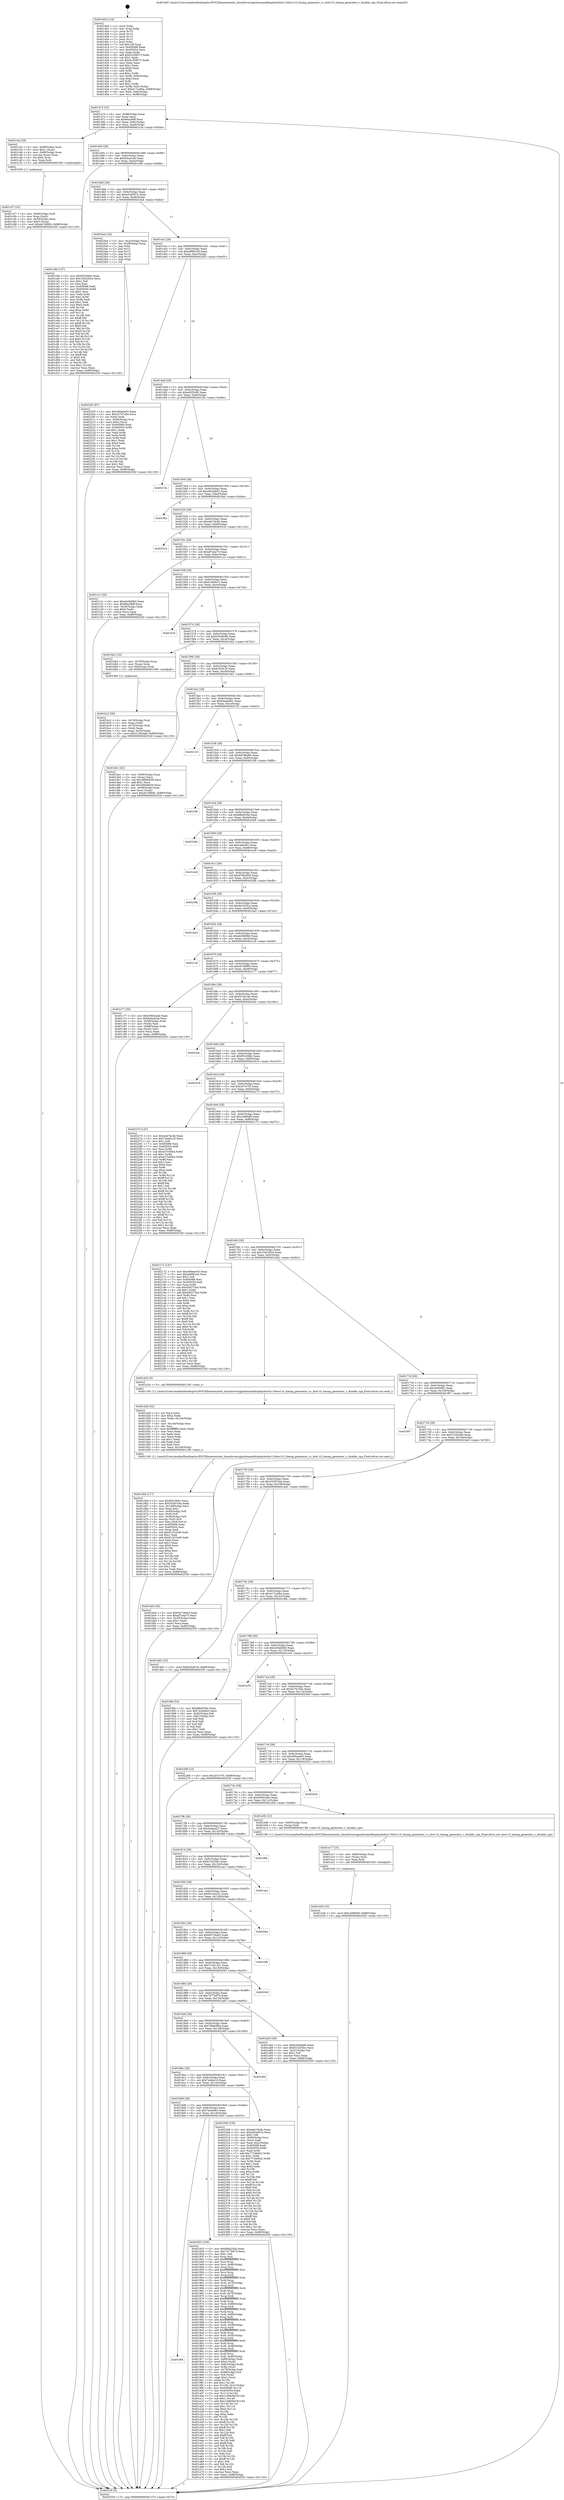 digraph "0x401400" {
  label = "0x401400 (/mnt/c/Users/mathe/Desktop/tcc/POCII/binaries/extr_linuxdriversgpudrmamddisplaydcdce110dce110_timing_generator_v.c_dce110_timing_generator_v_disable_vga_Final-ollvm.out::main(0))"
  labelloc = "t"
  node[shape=record]

  Entry [label="",width=0.3,height=0.3,shape=circle,fillcolor=black,style=filled]
  "0x401474" [label="{
     0x401474 [32]\l
     | [instrs]\l
     &nbsp;&nbsp;0x401474 \<+6\>: mov -0x88(%rbp),%eax\l
     &nbsp;&nbsp;0x40147a \<+2\>: mov %eax,%ecx\l
     &nbsp;&nbsp;0x40147c \<+6\>: sub $0x84a3feff,%ecx\l
     &nbsp;&nbsp;0x401482 \<+6\>: mov %eax,-0x9c(%rbp)\l
     &nbsp;&nbsp;0x401488 \<+6\>: mov %ecx,-0xa0(%rbp)\l
     &nbsp;&nbsp;0x40148e \<+6\>: je 0000000000401c3a \<main+0x83a\>\l
  }"]
  "0x401c3a" [label="{
     0x401c3a [29]\l
     | [instrs]\l
     &nbsp;&nbsp;0x401c3a \<+4\>: mov -0x68(%rbp),%rax\l
     &nbsp;&nbsp;0x401c3e \<+6\>: movl $0x1,(%rax)\l
     &nbsp;&nbsp;0x401c44 \<+4\>: mov -0x68(%rbp),%rax\l
     &nbsp;&nbsp;0x401c48 \<+3\>: movslq (%rax),%rax\l
     &nbsp;&nbsp;0x401c4b \<+4\>: shl $0x2,%rax\l
     &nbsp;&nbsp;0x401c4f \<+3\>: mov %rax,%rdi\l
     &nbsp;&nbsp;0x401c52 \<+5\>: call 0000000000401050 \<malloc@plt\>\l
     | [calls]\l
     &nbsp;&nbsp;0x401050 \{1\} (unknown)\l
  }"]
  "0x401494" [label="{
     0x401494 [28]\l
     | [instrs]\l
     &nbsp;&nbsp;0x401494 \<+5\>: jmp 0000000000401499 \<main+0x99\>\l
     &nbsp;&nbsp;0x401499 \<+6\>: mov -0x9c(%rbp),%eax\l
     &nbsp;&nbsp;0x40149f \<+5\>: sub $0x8cba3cab,%eax\l
     &nbsp;&nbsp;0x4014a4 \<+6\>: mov %eax,-0xa4(%rbp)\l
     &nbsp;&nbsp;0x4014aa \<+6\>: je 0000000000401c9b \<main+0x89b\>\l
  }"]
  Exit [label="",width=0.3,height=0.3,shape=circle,fillcolor=black,style=filled,peripheries=2]
  "0x401c9b" [label="{
     0x401c9b [137]\l
     | [instrs]\l
     &nbsp;&nbsp;0x401c9b \<+5\>: mov $0xf55c566c,%eax\l
     &nbsp;&nbsp;0x401ca0 \<+5\>: mov $0x15d32824,%ecx\l
     &nbsp;&nbsp;0x401ca5 \<+2\>: mov $0x1,%dl\l
     &nbsp;&nbsp;0x401ca7 \<+2\>: xor %esi,%esi\l
     &nbsp;&nbsp;0x401ca9 \<+7\>: mov 0x405068,%edi\l
     &nbsp;&nbsp;0x401cb0 \<+8\>: mov 0x405054,%r8d\l
     &nbsp;&nbsp;0x401cb8 \<+3\>: sub $0x1,%esi\l
     &nbsp;&nbsp;0x401cbb \<+3\>: mov %edi,%r9d\l
     &nbsp;&nbsp;0x401cbe \<+3\>: add %esi,%r9d\l
     &nbsp;&nbsp;0x401cc1 \<+4\>: imul %r9d,%edi\l
     &nbsp;&nbsp;0x401cc5 \<+3\>: and $0x1,%edi\l
     &nbsp;&nbsp;0x401cc8 \<+3\>: cmp $0x0,%edi\l
     &nbsp;&nbsp;0x401ccb \<+4\>: sete %r10b\l
     &nbsp;&nbsp;0x401ccf \<+4\>: cmp $0xa,%r8d\l
     &nbsp;&nbsp;0x401cd3 \<+4\>: setl %r11b\l
     &nbsp;&nbsp;0x401cd7 \<+3\>: mov %r10b,%bl\l
     &nbsp;&nbsp;0x401cda \<+3\>: xor $0xff,%bl\l
     &nbsp;&nbsp;0x401cdd \<+3\>: mov %r11b,%r14b\l
     &nbsp;&nbsp;0x401ce0 \<+4\>: xor $0xff,%r14b\l
     &nbsp;&nbsp;0x401ce4 \<+3\>: xor $0x0,%dl\l
     &nbsp;&nbsp;0x401ce7 \<+3\>: mov %bl,%r15b\l
     &nbsp;&nbsp;0x401cea \<+4\>: and $0x0,%r15b\l
     &nbsp;&nbsp;0x401cee \<+3\>: and %dl,%r10b\l
     &nbsp;&nbsp;0x401cf1 \<+3\>: mov %r14b,%r12b\l
     &nbsp;&nbsp;0x401cf4 \<+4\>: and $0x0,%r12b\l
     &nbsp;&nbsp;0x401cf8 \<+3\>: and %dl,%r11b\l
     &nbsp;&nbsp;0x401cfb \<+3\>: or %r10b,%r15b\l
     &nbsp;&nbsp;0x401cfe \<+3\>: or %r11b,%r12b\l
     &nbsp;&nbsp;0x401d01 \<+3\>: xor %r12b,%r15b\l
     &nbsp;&nbsp;0x401d04 \<+3\>: or %r14b,%bl\l
     &nbsp;&nbsp;0x401d07 \<+3\>: xor $0xff,%bl\l
     &nbsp;&nbsp;0x401d0a \<+3\>: or $0x0,%dl\l
     &nbsp;&nbsp;0x401d0d \<+2\>: and %dl,%bl\l
     &nbsp;&nbsp;0x401d0f \<+3\>: or %bl,%r15b\l
     &nbsp;&nbsp;0x401d12 \<+4\>: test $0x1,%r15b\l
     &nbsp;&nbsp;0x401d16 \<+3\>: cmovne %ecx,%eax\l
     &nbsp;&nbsp;0x401d19 \<+6\>: mov %eax,-0x88(%rbp)\l
     &nbsp;&nbsp;0x401d1f \<+5\>: jmp 0000000000402530 \<main+0x1130\>\l
  }"]
  "0x4014b0" [label="{
     0x4014b0 [28]\l
     | [instrs]\l
     &nbsp;&nbsp;0x4014b0 \<+5\>: jmp 00000000004014b5 \<main+0xb5\>\l
     &nbsp;&nbsp;0x4014b5 \<+6\>: mov -0x9c(%rbp),%eax\l
     &nbsp;&nbsp;0x4014bb \<+5\>: sub $0xa53a587a,%eax\l
     &nbsp;&nbsp;0x4014c0 \<+6\>: mov %eax,-0xa8(%rbp)\l
     &nbsp;&nbsp;0x4014c6 \<+6\>: je 00000000004023a4 \<main+0xfa4\>\l
  }"]
  "0x401e26" [label="{
     0x401e26 [15]\l
     | [instrs]\l
     &nbsp;&nbsp;0x401e26 \<+10\>: movl $0xc2689d8,-0x88(%rbp)\l
     &nbsp;&nbsp;0x401e30 \<+5\>: jmp 0000000000402530 \<main+0x1130\>\l
  }"]
  "0x4023a4" [label="{
     0x4023a4 [18]\l
     | [instrs]\l
     &nbsp;&nbsp;0x4023a4 \<+3\>: mov -0x2c(%rbp),%eax\l
     &nbsp;&nbsp;0x4023a7 \<+4\>: lea -0x28(%rbp),%rsp\l
     &nbsp;&nbsp;0x4023ab \<+1\>: pop %rbx\l
     &nbsp;&nbsp;0x4023ac \<+2\>: pop %r12\l
     &nbsp;&nbsp;0x4023ae \<+2\>: pop %r13\l
     &nbsp;&nbsp;0x4023b0 \<+2\>: pop %r14\l
     &nbsp;&nbsp;0x4023b2 \<+2\>: pop %r15\l
     &nbsp;&nbsp;0x4023b4 \<+1\>: pop %rbp\l
     &nbsp;&nbsp;0x4023b5 \<+1\>: ret\l
  }"]
  "0x4014cc" [label="{
     0x4014cc [28]\l
     | [instrs]\l
     &nbsp;&nbsp;0x4014cc \<+5\>: jmp 00000000004014d1 \<main+0xd1\>\l
     &nbsp;&nbsp;0x4014d1 \<+6\>: mov -0x9c(%rbp),%eax\l
     &nbsp;&nbsp;0x4014d7 \<+5\>: sub $0xa69fd1e0,%eax\l
     &nbsp;&nbsp;0x4014dc \<+6\>: mov %eax,-0xac(%rbp)\l
     &nbsp;&nbsp;0x4014e2 \<+6\>: je 0000000000402205 \<main+0xe05\>\l
  }"]
  "0x401e17" [label="{
     0x401e17 [15]\l
     | [instrs]\l
     &nbsp;&nbsp;0x401e17 \<+4\>: mov -0x60(%rbp),%rax\l
     &nbsp;&nbsp;0x401e1b \<+3\>: mov (%rax),%rax\l
     &nbsp;&nbsp;0x401e1e \<+3\>: mov %rax,%rdi\l
     &nbsp;&nbsp;0x401e21 \<+5\>: call 0000000000401030 \<free@plt\>\l
     | [calls]\l
     &nbsp;&nbsp;0x401030 \{1\} (unknown)\l
  }"]
  "0x402205" [label="{
     0x402205 [97]\l
     | [instrs]\l
     &nbsp;&nbsp;0x402205 \<+5\>: mov $0x490eee03,%eax\l
     &nbsp;&nbsp;0x40220a \<+5\>: mov $0x427b7a5e,%ecx\l
     &nbsp;&nbsp;0x40220f \<+2\>: xor %edx,%edx\l
     &nbsp;&nbsp;0x402211 \<+4\>: mov -0x80(%rbp),%rsi\l
     &nbsp;&nbsp;0x402215 \<+6\>: movl $0x0,(%rsi)\l
     &nbsp;&nbsp;0x40221b \<+7\>: mov 0x405068,%edi\l
     &nbsp;&nbsp;0x402222 \<+8\>: mov 0x405054,%r8d\l
     &nbsp;&nbsp;0x40222a \<+3\>: sub $0x1,%edx\l
     &nbsp;&nbsp;0x40222d \<+3\>: mov %edi,%r9d\l
     &nbsp;&nbsp;0x402230 \<+3\>: add %edx,%r9d\l
     &nbsp;&nbsp;0x402233 \<+4\>: imul %r9d,%edi\l
     &nbsp;&nbsp;0x402237 \<+3\>: and $0x1,%edi\l
     &nbsp;&nbsp;0x40223a \<+3\>: cmp $0x0,%edi\l
     &nbsp;&nbsp;0x40223d \<+4\>: sete %r10b\l
     &nbsp;&nbsp;0x402241 \<+4\>: cmp $0xa,%r8d\l
     &nbsp;&nbsp;0x402245 \<+4\>: setl %r11b\l
     &nbsp;&nbsp;0x402249 \<+3\>: mov %r10b,%bl\l
     &nbsp;&nbsp;0x40224c \<+3\>: and %r11b,%bl\l
     &nbsp;&nbsp;0x40224f \<+3\>: xor %r11b,%r10b\l
     &nbsp;&nbsp;0x402252 \<+3\>: or %r10b,%bl\l
     &nbsp;&nbsp;0x402255 \<+3\>: test $0x1,%bl\l
     &nbsp;&nbsp;0x402258 \<+3\>: cmovne %ecx,%eax\l
     &nbsp;&nbsp;0x40225b \<+6\>: mov %eax,-0x88(%rbp)\l
     &nbsp;&nbsp;0x402261 \<+5\>: jmp 0000000000402530 \<main+0x1130\>\l
  }"]
  "0x4014e8" [label="{
     0x4014e8 [28]\l
     | [instrs]\l
     &nbsp;&nbsp;0x4014e8 \<+5\>: jmp 00000000004014ed \<main+0xed\>\l
     &nbsp;&nbsp;0x4014ed \<+6\>: mov -0x9c(%rbp),%eax\l
     &nbsp;&nbsp;0x4014f3 \<+5\>: sub $0xa92f3c90,%eax\l
     &nbsp;&nbsp;0x4014f8 \<+6\>: mov %eax,-0xb0(%rbp)\l
     &nbsp;&nbsp;0x4014fe \<+6\>: je 000000000040215e \<main+0xd5e\>\l
  }"]
  "0x401d5d" [label="{
     0x401d5d [117]\l
     | [instrs]\l
     &nbsp;&nbsp;0x401d5d \<+5\>: mov $0xf55c566c,%ecx\l
     &nbsp;&nbsp;0x401d62 \<+5\>: mov $0x35287e4a,%edx\l
     &nbsp;&nbsp;0x401d67 \<+6\>: mov -0x148(%rbp),%esi\l
     &nbsp;&nbsp;0x401d6d \<+3\>: imul %eax,%esi\l
     &nbsp;&nbsp;0x401d70 \<+4\>: mov -0x60(%rbp),%r8\l
     &nbsp;&nbsp;0x401d74 \<+3\>: mov (%r8),%r8\l
     &nbsp;&nbsp;0x401d77 \<+4\>: mov -0x58(%rbp),%r9\l
     &nbsp;&nbsp;0x401d7b \<+3\>: movslq (%r9),%r9\l
     &nbsp;&nbsp;0x401d7e \<+4\>: mov %esi,(%r8,%r9,4)\l
     &nbsp;&nbsp;0x401d82 \<+7\>: mov 0x405068,%eax\l
     &nbsp;&nbsp;0x401d89 \<+7\>: mov 0x405054,%esi\l
     &nbsp;&nbsp;0x401d90 \<+2\>: mov %eax,%edi\l
     &nbsp;&nbsp;0x401d92 \<+6\>: sub $0x91351b48,%edi\l
     &nbsp;&nbsp;0x401d98 \<+3\>: sub $0x1,%edi\l
     &nbsp;&nbsp;0x401d9b \<+6\>: add $0x91351b48,%edi\l
     &nbsp;&nbsp;0x401da1 \<+3\>: imul %edi,%eax\l
     &nbsp;&nbsp;0x401da4 \<+3\>: and $0x1,%eax\l
     &nbsp;&nbsp;0x401da7 \<+3\>: cmp $0x0,%eax\l
     &nbsp;&nbsp;0x401daa \<+4\>: sete %r10b\l
     &nbsp;&nbsp;0x401dae \<+3\>: cmp $0xa,%esi\l
     &nbsp;&nbsp;0x401db1 \<+4\>: setl %r11b\l
     &nbsp;&nbsp;0x401db5 \<+3\>: mov %r10b,%bl\l
     &nbsp;&nbsp;0x401db8 \<+3\>: and %r11b,%bl\l
     &nbsp;&nbsp;0x401dbb \<+3\>: xor %r11b,%r10b\l
     &nbsp;&nbsp;0x401dbe \<+3\>: or %r10b,%bl\l
     &nbsp;&nbsp;0x401dc1 \<+3\>: test $0x1,%bl\l
     &nbsp;&nbsp;0x401dc4 \<+3\>: cmovne %edx,%ecx\l
     &nbsp;&nbsp;0x401dc7 \<+6\>: mov %ecx,-0x88(%rbp)\l
     &nbsp;&nbsp;0x401dcd \<+5\>: jmp 0000000000402530 \<main+0x1130\>\l
  }"]
  "0x40215e" [label="{
     0x40215e\l
  }", style=dashed]
  "0x401504" [label="{
     0x401504 [28]\l
     | [instrs]\l
     &nbsp;&nbsp;0x401504 \<+5\>: jmp 0000000000401509 \<main+0x109\>\l
     &nbsp;&nbsp;0x401509 \<+6\>: mov -0x9c(%rbp),%eax\l
     &nbsp;&nbsp;0x40150f \<+5\>: sub $0xa9d3db02,%eax\l
     &nbsp;&nbsp;0x401514 \<+6\>: mov %eax,-0xb4(%rbp)\l
     &nbsp;&nbsp;0x40151a \<+6\>: je 0000000000401fba \<main+0xbba\>\l
  }"]
  "0x401d29" [label="{
     0x401d29 [52]\l
     | [instrs]\l
     &nbsp;&nbsp;0x401d29 \<+2\>: xor %ecx,%ecx\l
     &nbsp;&nbsp;0x401d2b \<+5\>: mov $0x2,%edx\l
     &nbsp;&nbsp;0x401d30 \<+6\>: mov %edx,-0x144(%rbp)\l
     &nbsp;&nbsp;0x401d36 \<+1\>: cltd\l
     &nbsp;&nbsp;0x401d37 \<+6\>: mov -0x144(%rbp),%esi\l
     &nbsp;&nbsp;0x401d3d \<+2\>: idiv %esi\l
     &nbsp;&nbsp;0x401d3f \<+6\>: imul $0xfffffffe,%edx,%edx\l
     &nbsp;&nbsp;0x401d45 \<+2\>: mov %ecx,%edi\l
     &nbsp;&nbsp;0x401d47 \<+2\>: sub %edx,%edi\l
     &nbsp;&nbsp;0x401d49 \<+2\>: mov %ecx,%edx\l
     &nbsp;&nbsp;0x401d4b \<+3\>: sub $0x1,%edx\l
     &nbsp;&nbsp;0x401d4e \<+2\>: add %edx,%edi\l
     &nbsp;&nbsp;0x401d50 \<+2\>: sub %edi,%ecx\l
     &nbsp;&nbsp;0x401d52 \<+6\>: mov %ecx,-0x148(%rbp)\l
     &nbsp;&nbsp;0x401d58 \<+5\>: call 0000000000401160 \<next_i\>\l
     | [calls]\l
     &nbsp;&nbsp;0x401160 \{1\} (/mnt/c/Users/mathe/Desktop/tcc/POCII/binaries/extr_linuxdriversgpudrmamddisplaydcdce110dce110_timing_generator_v.c_dce110_timing_generator_v_disable_vga_Final-ollvm.out::next_i)\l
  }"]
  "0x401fba" [label="{
     0x401fba\l
  }", style=dashed]
  "0x401520" [label="{
     0x401520 [28]\l
     | [instrs]\l
     &nbsp;&nbsp;0x401520 \<+5\>: jmp 0000000000401525 \<main+0x125\>\l
     &nbsp;&nbsp;0x401525 \<+6\>: mov -0x9c(%rbp),%eax\l
     &nbsp;&nbsp;0x40152b \<+5\>: sub $0xabe7dc4b,%eax\l
     &nbsp;&nbsp;0x401530 \<+6\>: mov %eax,-0xb8(%rbp)\l
     &nbsp;&nbsp;0x401536 \<+6\>: je 000000000040251b \<main+0x111b\>\l
  }"]
  "0x401c57" [label="{
     0x401c57 [32]\l
     | [instrs]\l
     &nbsp;&nbsp;0x401c57 \<+4\>: mov -0x60(%rbp),%rdi\l
     &nbsp;&nbsp;0x401c5b \<+3\>: mov %rax,(%rdi)\l
     &nbsp;&nbsp;0x401c5e \<+4\>: mov -0x58(%rbp),%rax\l
     &nbsp;&nbsp;0x401c62 \<+6\>: movl $0x0,(%rax)\l
     &nbsp;&nbsp;0x401c68 \<+10\>: movl $0xeb7d86f4,-0x88(%rbp)\l
     &nbsp;&nbsp;0x401c72 \<+5\>: jmp 0000000000402530 \<main+0x1130\>\l
  }"]
  "0x40251b" [label="{
     0x40251b\l
  }", style=dashed]
  "0x40153c" [label="{
     0x40153c [28]\l
     | [instrs]\l
     &nbsp;&nbsp;0x40153c \<+5\>: jmp 0000000000401541 \<main+0x141\>\l
     &nbsp;&nbsp;0x401541 \<+6\>: mov -0x9c(%rbp),%eax\l
     &nbsp;&nbsp;0x401547 \<+5\>: sub $0xaf7a4a75,%eax\l
     &nbsp;&nbsp;0x40154c \<+6\>: mov %eax,-0xbc(%rbp)\l
     &nbsp;&nbsp;0x401552 \<+6\>: je 0000000000401c1c \<main+0x81c\>\l
  }"]
  "0x401bc2" [label="{
     0x401bc2 [30]\l
     | [instrs]\l
     &nbsp;&nbsp;0x401bc2 \<+4\>: mov -0x70(%rbp),%rdi\l
     &nbsp;&nbsp;0x401bc6 \<+2\>: mov %eax,(%rdi)\l
     &nbsp;&nbsp;0x401bc8 \<+4\>: mov -0x70(%rbp),%rdi\l
     &nbsp;&nbsp;0x401bcc \<+2\>: mov (%rdi),%eax\l
     &nbsp;&nbsp;0x401bce \<+3\>: mov %eax,-0x30(%rbp)\l
     &nbsp;&nbsp;0x401bd1 \<+10\>: movl $0x31292da8,-0x88(%rbp)\l
     &nbsp;&nbsp;0x401bdb \<+5\>: jmp 0000000000402530 \<main+0x1130\>\l
  }"]
  "0x401c1c" [label="{
     0x401c1c [30]\l
     | [instrs]\l
     &nbsp;&nbsp;0x401c1c \<+5\>: mov $0xeb29d0b0,%eax\l
     &nbsp;&nbsp;0x401c21 \<+5\>: mov $0x84a3feff,%ecx\l
     &nbsp;&nbsp;0x401c26 \<+3\>: mov -0x30(%rbp),%edx\l
     &nbsp;&nbsp;0x401c29 \<+3\>: cmp $0x0,%edx\l
     &nbsp;&nbsp;0x401c2c \<+3\>: cmove %ecx,%eax\l
     &nbsp;&nbsp;0x401c2f \<+6\>: mov %eax,-0x88(%rbp)\l
     &nbsp;&nbsp;0x401c35 \<+5\>: jmp 0000000000402530 \<main+0x1130\>\l
  }"]
  "0x401558" [label="{
     0x401558 [28]\l
     | [instrs]\l
     &nbsp;&nbsp;0x401558 \<+5\>: jmp 000000000040155d \<main+0x15d\>\l
     &nbsp;&nbsp;0x40155d \<+6\>: mov -0x9c(%rbp),%eax\l
     &nbsp;&nbsp;0x401563 \<+5\>: sub $0xb16e9e7c,%eax\l
     &nbsp;&nbsp;0x401568 \<+6\>: mov %eax,-0xc0(%rbp)\l
     &nbsp;&nbsp;0x40156e \<+6\>: je 0000000000401b34 \<main+0x734\>\l
  }"]
  "0x4018f4" [label="{
     0x4018f4\l
  }", style=dashed]
  "0x401b34" [label="{
     0x401b34\l
  }", style=dashed]
  "0x401574" [label="{
     0x401574 [28]\l
     | [instrs]\l
     &nbsp;&nbsp;0x401574 \<+5\>: jmp 0000000000401579 \<main+0x179\>\l
     &nbsp;&nbsp;0x401579 \<+6\>: mov -0x9c(%rbp),%eax\l
     &nbsp;&nbsp;0x40157f \<+5\>: sub $0xb20d4b8b,%eax\l
     &nbsp;&nbsp;0x401584 \<+6\>: mov %eax,-0xc4(%rbp)\l
     &nbsp;&nbsp;0x40158a \<+6\>: je 0000000000401bb2 \<main+0x7b2\>\l
  }"]
  "0x401933" [label="{
     0x401933 [336]\l
     | [instrs]\l
     &nbsp;&nbsp;0x401933 \<+5\>: mov $0xbfbd250a,%eax\l
     &nbsp;&nbsp;0x401938 \<+5\>: mov $0x7477b974,%ecx\l
     &nbsp;&nbsp;0x40193d \<+2\>: mov $0x1,%dl\l
     &nbsp;&nbsp;0x40193f \<+3\>: mov %rsp,%rsi\l
     &nbsp;&nbsp;0x401942 \<+4\>: add $0xfffffffffffffff0,%rsi\l
     &nbsp;&nbsp;0x401946 \<+3\>: mov %rsi,%rsp\l
     &nbsp;&nbsp;0x401949 \<+4\>: mov %rsi,-0x80(%rbp)\l
     &nbsp;&nbsp;0x40194d \<+3\>: mov %rsp,%rsi\l
     &nbsp;&nbsp;0x401950 \<+4\>: add $0xfffffffffffffff0,%rsi\l
     &nbsp;&nbsp;0x401954 \<+3\>: mov %rsi,%rsp\l
     &nbsp;&nbsp;0x401957 \<+3\>: mov %rsp,%rdi\l
     &nbsp;&nbsp;0x40195a \<+4\>: add $0xfffffffffffffff0,%rdi\l
     &nbsp;&nbsp;0x40195e \<+3\>: mov %rdi,%rsp\l
     &nbsp;&nbsp;0x401961 \<+4\>: mov %rdi,-0x78(%rbp)\l
     &nbsp;&nbsp;0x401965 \<+3\>: mov %rsp,%rdi\l
     &nbsp;&nbsp;0x401968 \<+4\>: add $0xfffffffffffffff0,%rdi\l
     &nbsp;&nbsp;0x40196c \<+3\>: mov %rdi,%rsp\l
     &nbsp;&nbsp;0x40196f \<+4\>: mov %rdi,-0x70(%rbp)\l
     &nbsp;&nbsp;0x401973 \<+3\>: mov %rsp,%rdi\l
     &nbsp;&nbsp;0x401976 \<+4\>: add $0xfffffffffffffff0,%rdi\l
     &nbsp;&nbsp;0x40197a \<+3\>: mov %rdi,%rsp\l
     &nbsp;&nbsp;0x40197d \<+4\>: mov %rdi,-0x68(%rbp)\l
     &nbsp;&nbsp;0x401981 \<+3\>: mov %rsp,%rdi\l
     &nbsp;&nbsp;0x401984 \<+4\>: add $0xfffffffffffffff0,%rdi\l
     &nbsp;&nbsp;0x401988 \<+3\>: mov %rdi,%rsp\l
     &nbsp;&nbsp;0x40198b \<+4\>: mov %rdi,-0x60(%rbp)\l
     &nbsp;&nbsp;0x40198f \<+3\>: mov %rsp,%rdi\l
     &nbsp;&nbsp;0x401992 \<+4\>: add $0xfffffffffffffff0,%rdi\l
     &nbsp;&nbsp;0x401996 \<+3\>: mov %rdi,%rsp\l
     &nbsp;&nbsp;0x401999 \<+4\>: mov %rdi,-0x58(%rbp)\l
     &nbsp;&nbsp;0x40199d \<+3\>: mov %rsp,%rdi\l
     &nbsp;&nbsp;0x4019a0 \<+4\>: add $0xfffffffffffffff0,%rdi\l
     &nbsp;&nbsp;0x4019a4 \<+3\>: mov %rdi,%rsp\l
     &nbsp;&nbsp;0x4019a7 \<+4\>: mov %rdi,-0x50(%rbp)\l
     &nbsp;&nbsp;0x4019ab \<+3\>: mov %rsp,%rdi\l
     &nbsp;&nbsp;0x4019ae \<+4\>: add $0xfffffffffffffff0,%rdi\l
     &nbsp;&nbsp;0x4019b2 \<+3\>: mov %rdi,%rsp\l
     &nbsp;&nbsp;0x4019b5 \<+4\>: mov %rdi,-0x48(%rbp)\l
     &nbsp;&nbsp;0x4019b9 \<+3\>: mov %rsp,%rdi\l
     &nbsp;&nbsp;0x4019bc \<+4\>: add $0xfffffffffffffff0,%rdi\l
     &nbsp;&nbsp;0x4019c0 \<+3\>: mov %rdi,%rsp\l
     &nbsp;&nbsp;0x4019c3 \<+4\>: mov %rdi,-0x40(%rbp)\l
     &nbsp;&nbsp;0x4019c7 \<+4\>: mov -0x80(%rbp),%rdi\l
     &nbsp;&nbsp;0x4019cb \<+6\>: movl $0x0,(%rdi)\l
     &nbsp;&nbsp;0x4019d1 \<+7\>: mov -0x8c(%rbp),%r8d\l
     &nbsp;&nbsp;0x4019d8 \<+3\>: mov %r8d,(%rsi)\l
     &nbsp;&nbsp;0x4019db \<+4\>: mov -0x78(%rbp),%rdi\l
     &nbsp;&nbsp;0x4019df \<+7\>: mov -0x98(%rbp),%r9\l
     &nbsp;&nbsp;0x4019e6 \<+3\>: mov %r9,(%rdi)\l
     &nbsp;&nbsp;0x4019e9 \<+3\>: cmpl $0x2,(%rsi)\l
     &nbsp;&nbsp;0x4019ec \<+4\>: setne %r10b\l
     &nbsp;&nbsp;0x4019f0 \<+4\>: and $0x1,%r10b\l
     &nbsp;&nbsp;0x4019f4 \<+4\>: mov %r10b,-0x31(%rbp)\l
     &nbsp;&nbsp;0x4019f8 \<+8\>: mov 0x405068,%r11d\l
     &nbsp;&nbsp;0x401a00 \<+7\>: mov 0x405054,%ebx\l
     &nbsp;&nbsp;0x401a07 \<+3\>: mov %r11d,%r14d\l
     &nbsp;&nbsp;0x401a0a \<+7\>: sub $0x1c48b9ef,%r14d\l
     &nbsp;&nbsp;0x401a11 \<+4\>: sub $0x1,%r14d\l
     &nbsp;&nbsp;0x401a15 \<+7\>: add $0x1c48b9ef,%r14d\l
     &nbsp;&nbsp;0x401a1c \<+4\>: imul %r14d,%r11d\l
     &nbsp;&nbsp;0x401a20 \<+4\>: and $0x1,%r11d\l
     &nbsp;&nbsp;0x401a24 \<+4\>: cmp $0x0,%r11d\l
     &nbsp;&nbsp;0x401a28 \<+4\>: sete %r10b\l
     &nbsp;&nbsp;0x401a2c \<+3\>: cmp $0xa,%ebx\l
     &nbsp;&nbsp;0x401a2f \<+4\>: setl %r15b\l
     &nbsp;&nbsp;0x401a33 \<+3\>: mov %r10b,%r12b\l
     &nbsp;&nbsp;0x401a36 \<+4\>: xor $0xff,%r12b\l
     &nbsp;&nbsp;0x401a3a \<+3\>: mov %r15b,%r13b\l
     &nbsp;&nbsp;0x401a3d \<+4\>: xor $0xff,%r13b\l
     &nbsp;&nbsp;0x401a41 \<+3\>: xor $0x1,%dl\l
     &nbsp;&nbsp;0x401a44 \<+3\>: mov %r12b,%sil\l
     &nbsp;&nbsp;0x401a47 \<+4\>: and $0xff,%sil\l
     &nbsp;&nbsp;0x401a4b \<+3\>: and %dl,%r10b\l
     &nbsp;&nbsp;0x401a4e \<+3\>: mov %r13b,%dil\l
     &nbsp;&nbsp;0x401a51 \<+4\>: and $0xff,%dil\l
     &nbsp;&nbsp;0x401a55 \<+3\>: and %dl,%r15b\l
     &nbsp;&nbsp;0x401a58 \<+3\>: or %r10b,%sil\l
     &nbsp;&nbsp;0x401a5b \<+3\>: or %r15b,%dil\l
     &nbsp;&nbsp;0x401a5e \<+3\>: xor %dil,%sil\l
     &nbsp;&nbsp;0x401a61 \<+3\>: or %r13b,%r12b\l
     &nbsp;&nbsp;0x401a64 \<+4\>: xor $0xff,%r12b\l
     &nbsp;&nbsp;0x401a68 \<+3\>: or $0x1,%dl\l
     &nbsp;&nbsp;0x401a6b \<+3\>: and %dl,%r12b\l
     &nbsp;&nbsp;0x401a6e \<+3\>: or %r12b,%sil\l
     &nbsp;&nbsp;0x401a71 \<+4\>: test $0x1,%sil\l
     &nbsp;&nbsp;0x401a75 \<+3\>: cmovne %ecx,%eax\l
     &nbsp;&nbsp;0x401a78 \<+6\>: mov %eax,-0x88(%rbp)\l
     &nbsp;&nbsp;0x401a7e \<+5\>: jmp 0000000000402530 \<main+0x1130\>\l
  }"]
  "0x401bb2" [label="{
     0x401bb2 [16]\l
     | [instrs]\l
     &nbsp;&nbsp;0x401bb2 \<+4\>: mov -0x78(%rbp),%rax\l
     &nbsp;&nbsp;0x401bb6 \<+3\>: mov (%rax),%rax\l
     &nbsp;&nbsp;0x401bb9 \<+4\>: mov 0x8(%rax),%rdi\l
     &nbsp;&nbsp;0x401bbd \<+5\>: call 0000000000401060 \<atoi@plt\>\l
     | [calls]\l
     &nbsp;&nbsp;0x401060 \{1\} (unknown)\l
  }"]
  "0x401590" [label="{
     0x401590 [28]\l
     | [instrs]\l
     &nbsp;&nbsp;0x401590 \<+5\>: jmp 0000000000401595 \<main+0x195\>\l
     &nbsp;&nbsp;0x401595 \<+6\>: mov -0x9c(%rbp),%eax\l
     &nbsp;&nbsp;0x40159b \<+5\>: sub $0xb35cfc1b,%eax\l
     &nbsp;&nbsp;0x4015a0 \<+6\>: mov %eax,-0xc8(%rbp)\l
     &nbsp;&nbsp;0x4015a6 \<+6\>: je 0000000000401de1 \<main+0x9e1\>\l
  }"]
  "0x4018d8" [label="{
     0x4018d8 [28]\l
     | [instrs]\l
     &nbsp;&nbsp;0x4018d8 \<+5\>: jmp 00000000004018dd \<main+0x4dd\>\l
     &nbsp;&nbsp;0x4018dd \<+6\>: mov -0x9c(%rbp),%eax\l
     &nbsp;&nbsp;0x4018e3 \<+5\>: sub $0x7ac0e0b3,%eax\l
     &nbsp;&nbsp;0x4018e8 \<+6\>: mov %eax,-0x140(%rbp)\l
     &nbsp;&nbsp;0x4018ee \<+6\>: je 0000000000401933 \<main+0x533\>\l
  }"]
  "0x401de1" [label="{
     0x401de1 [42]\l
     | [instrs]\l
     &nbsp;&nbsp;0x401de1 \<+4\>: mov -0x58(%rbp),%rax\l
     &nbsp;&nbsp;0x401de5 \<+2\>: mov (%rax),%ecx\l
     &nbsp;&nbsp;0x401de7 \<+6\>: sub $0x38940629,%ecx\l
     &nbsp;&nbsp;0x401ded \<+3\>: add $0x1,%ecx\l
     &nbsp;&nbsp;0x401df0 \<+6\>: add $0x38940629,%ecx\l
     &nbsp;&nbsp;0x401df6 \<+4\>: mov -0x58(%rbp),%rax\l
     &nbsp;&nbsp;0x401dfa \<+2\>: mov %ecx,(%rax)\l
     &nbsp;&nbsp;0x401dfc \<+10\>: movl $0xeb7d86f4,-0x88(%rbp)\l
     &nbsp;&nbsp;0x401e06 \<+5\>: jmp 0000000000402530 \<main+0x1130\>\l
  }"]
  "0x4015ac" [label="{
     0x4015ac [28]\l
     | [instrs]\l
     &nbsp;&nbsp;0x4015ac \<+5\>: jmp 00000000004015b1 \<main+0x1b1\>\l
     &nbsp;&nbsp;0x4015b1 \<+6\>: mov -0x9c(%rbp),%eax\l
     &nbsp;&nbsp;0x4015b7 \<+5\>: sub $0xb5ada9d1,%eax\l
     &nbsp;&nbsp;0x4015bc \<+6\>: mov %eax,-0xcc(%rbp)\l
     &nbsp;&nbsp;0x4015c2 \<+6\>: je 0000000000402125 \<main+0xd25\>\l
  }"]
  "0x402308" [label="{
     0x402308 [156]\l
     | [instrs]\l
     &nbsp;&nbsp;0x402308 \<+5\>: mov $0xabe7dc4b,%eax\l
     &nbsp;&nbsp;0x40230d \<+5\>: mov $0xa53a587a,%ecx\l
     &nbsp;&nbsp;0x402312 \<+2\>: mov $0x1,%dl\l
     &nbsp;&nbsp;0x402314 \<+4\>: mov -0x80(%rbp),%rsi\l
     &nbsp;&nbsp;0x402318 \<+2\>: mov (%rsi),%edi\l
     &nbsp;&nbsp;0x40231a \<+3\>: mov %edi,-0x2c(%rbp)\l
     &nbsp;&nbsp;0x40231d \<+7\>: mov 0x405068,%edi\l
     &nbsp;&nbsp;0x402324 \<+8\>: mov 0x405054,%r8d\l
     &nbsp;&nbsp;0x40232c \<+3\>: mov %edi,%r9d\l
     &nbsp;&nbsp;0x40232f \<+7\>: add $0x77346842,%r9d\l
     &nbsp;&nbsp;0x402336 \<+4\>: sub $0x1,%r9d\l
     &nbsp;&nbsp;0x40233a \<+7\>: sub $0x77346842,%r9d\l
     &nbsp;&nbsp;0x402341 \<+4\>: imul %r9d,%edi\l
     &nbsp;&nbsp;0x402345 \<+3\>: and $0x1,%edi\l
     &nbsp;&nbsp;0x402348 \<+3\>: cmp $0x0,%edi\l
     &nbsp;&nbsp;0x40234b \<+4\>: sete %r10b\l
     &nbsp;&nbsp;0x40234f \<+4\>: cmp $0xa,%r8d\l
     &nbsp;&nbsp;0x402353 \<+4\>: setl %r11b\l
     &nbsp;&nbsp;0x402357 \<+3\>: mov %r10b,%bl\l
     &nbsp;&nbsp;0x40235a \<+3\>: xor $0xff,%bl\l
     &nbsp;&nbsp;0x40235d \<+3\>: mov %r11b,%r14b\l
     &nbsp;&nbsp;0x402360 \<+4\>: xor $0xff,%r14b\l
     &nbsp;&nbsp;0x402364 \<+3\>: xor $0x0,%dl\l
     &nbsp;&nbsp;0x402367 \<+3\>: mov %bl,%r15b\l
     &nbsp;&nbsp;0x40236a \<+4\>: and $0x0,%r15b\l
     &nbsp;&nbsp;0x40236e \<+3\>: and %dl,%r10b\l
     &nbsp;&nbsp;0x402371 \<+3\>: mov %r14b,%r12b\l
     &nbsp;&nbsp;0x402374 \<+4\>: and $0x0,%r12b\l
     &nbsp;&nbsp;0x402378 \<+3\>: and %dl,%r11b\l
     &nbsp;&nbsp;0x40237b \<+3\>: or %r10b,%r15b\l
     &nbsp;&nbsp;0x40237e \<+3\>: or %r11b,%r12b\l
     &nbsp;&nbsp;0x402381 \<+3\>: xor %r12b,%r15b\l
     &nbsp;&nbsp;0x402384 \<+3\>: or %r14b,%bl\l
     &nbsp;&nbsp;0x402387 \<+3\>: xor $0xff,%bl\l
     &nbsp;&nbsp;0x40238a \<+3\>: or $0x0,%dl\l
     &nbsp;&nbsp;0x40238d \<+2\>: and %dl,%bl\l
     &nbsp;&nbsp;0x40238f \<+3\>: or %bl,%r15b\l
     &nbsp;&nbsp;0x402392 \<+4\>: test $0x1,%r15b\l
     &nbsp;&nbsp;0x402396 \<+3\>: cmovne %ecx,%eax\l
     &nbsp;&nbsp;0x402399 \<+6\>: mov %eax,-0x88(%rbp)\l
     &nbsp;&nbsp;0x40239f \<+5\>: jmp 0000000000402530 \<main+0x1130\>\l
  }"]
  "0x402125" [label="{
     0x402125\l
  }", style=dashed]
  "0x4015c8" [label="{
     0x4015c8 [28]\l
     | [instrs]\l
     &nbsp;&nbsp;0x4015c8 \<+5\>: jmp 00000000004015cd \<main+0x1cd\>\l
     &nbsp;&nbsp;0x4015cd \<+6\>: mov -0x9c(%rbp),%eax\l
     &nbsp;&nbsp;0x4015d3 \<+5\>: sub $0xbd78be80,%eax\l
     &nbsp;&nbsp;0x4015d8 \<+6\>: mov %eax,-0xd0(%rbp)\l
     &nbsp;&nbsp;0x4015de \<+6\>: je 00000000004023fb \<main+0xffb\>\l
  }"]
  "0x4018bc" [label="{
     0x4018bc [28]\l
     | [instrs]\l
     &nbsp;&nbsp;0x4018bc \<+5\>: jmp 00000000004018c1 \<main+0x4c1\>\l
     &nbsp;&nbsp;0x4018c1 \<+6\>: mov -0x9c(%rbp),%eax\l
     &nbsp;&nbsp;0x4018c7 \<+5\>: sub $0x7a4dec18,%eax\l
     &nbsp;&nbsp;0x4018cc \<+6\>: mov %eax,-0x13c(%rbp)\l
     &nbsp;&nbsp;0x4018d2 \<+6\>: je 0000000000402308 \<main+0xf08\>\l
  }"]
  "0x4023fb" [label="{
     0x4023fb\l
  }", style=dashed]
  "0x4015e4" [label="{
     0x4015e4 [28]\l
     | [instrs]\l
     &nbsp;&nbsp;0x4015e4 \<+5\>: jmp 00000000004015e9 \<main+0x1e9\>\l
     &nbsp;&nbsp;0x4015e9 \<+6\>: mov -0x9c(%rbp),%eax\l
     &nbsp;&nbsp;0x4015ef \<+5\>: sub $0xbfbd250a,%eax\l
     &nbsp;&nbsp;0x4015f4 \<+6\>: mov %eax,-0xd4(%rbp)\l
     &nbsp;&nbsp;0x4015fa \<+6\>: je 00000000004023b6 \<main+0xfb6\>\l
  }"]
  "0x40246f" [label="{
     0x40246f\l
  }", style=dashed]
  "0x4023b6" [label="{
     0x4023b6\l
  }", style=dashed]
  "0x401600" [label="{
     0x401600 [28]\l
     | [instrs]\l
     &nbsp;&nbsp;0x401600 \<+5\>: jmp 0000000000401605 \<main+0x205\>\l
     &nbsp;&nbsp;0x401605 \<+6\>: mov -0x9c(%rbp),%eax\l
     &nbsp;&nbsp;0x40160b \<+5\>: sub $0xcafacfb1,%eax\l
     &nbsp;&nbsp;0x401610 \<+6\>: mov %eax,-0xd8(%rbp)\l
     &nbsp;&nbsp;0x401616 \<+6\>: je 0000000000401ec8 \<main+0xac8\>\l
  }"]
  "0x4018a0" [label="{
     0x4018a0 [28]\l
     | [instrs]\l
     &nbsp;&nbsp;0x4018a0 \<+5\>: jmp 00000000004018a5 \<main+0x4a5\>\l
     &nbsp;&nbsp;0x4018a5 \<+6\>: mov -0x9c(%rbp),%eax\l
     &nbsp;&nbsp;0x4018ab \<+5\>: sub $0x78b6d69a,%eax\l
     &nbsp;&nbsp;0x4018b0 \<+6\>: mov %eax,-0x138(%rbp)\l
     &nbsp;&nbsp;0x4018b6 \<+6\>: je 000000000040246f \<main+0x106f\>\l
  }"]
  "0x401ec8" [label="{
     0x401ec8\l
  }", style=dashed]
  "0x40161c" [label="{
     0x40161c [28]\l
     | [instrs]\l
     &nbsp;&nbsp;0x40161c \<+5\>: jmp 0000000000401621 \<main+0x221\>\l
     &nbsp;&nbsp;0x401621 \<+6\>: mov -0x9c(%rbp),%eax\l
     &nbsp;&nbsp;0x401627 \<+5\>: sub $0xd786c826,%eax\l
     &nbsp;&nbsp;0x40162c \<+6\>: mov %eax,-0xdc(%rbp)\l
     &nbsp;&nbsp;0x401632 \<+6\>: je 00000000004020fb \<main+0xcfb\>\l
  }"]
  "0x401a83" [label="{
     0x401a83 [30]\l
     | [instrs]\l
     &nbsp;&nbsp;0x401a83 \<+5\>: mov $0xb20d4b8b,%eax\l
     &nbsp;&nbsp;0x401a88 \<+5\>: mov $0x615255bc,%ecx\l
     &nbsp;&nbsp;0x401a8d \<+3\>: mov -0x31(%rbp),%dl\l
     &nbsp;&nbsp;0x401a90 \<+3\>: test $0x1,%dl\l
     &nbsp;&nbsp;0x401a93 \<+3\>: cmovne %ecx,%eax\l
     &nbsp;&nbsp;0x401a96 \<+6\>: mov %eax,-0x88(%rbp)\l
     &nbsp;&nbsp;0x401a9c \<+5\>: jmp 0000000000402530 \<main+0x1130\>\l
  }"]
  "0x4020fb" [label="{
     0x4020fb\l
  }", style=dashed]
  "0x401638" [label="{
     0x401638 [28]\l
     | [instrs]\l
     &nbsp;&nbsp;0x401638 \<+5\>: jmp 000000000040163d \<main+0x23d\>\l
     &nbsp;&nbsp;0x40163d \<+6\>: mov -0x9c(%rbp),%eax\l
     &nbsp;&nbsp;0x401643 \<+5\>: sub $0xde1025ca,%eax\l
     &nbsp;&nbsp;0x401648 \<+6\>: mov %eax,-0xe0(%rbp)\l
     &nbsp;&nbsp;0x40164e \<+6\>: je 0000000000401ba3 \<main+0x7a3\>\l
  }"]
  "0x401884" [label="{
     0x401884 [28]\l
     | [instrs]\l
     &nbsp;&nbsp;0x401884 \<+5\>: jmp 0000000000401889 \<main+0x489\>\l
     &nbsp;&nbsp;0x401889 \<+6\>: mov -0x9c(%rbp),%eax\l
     &nbsp;&nbsp;0x40188f \<+5\>: sub $0x7477b974,%eax\l
     &nbsp;&nbsp;0x401894 \<+6\>: mov %eax,-0x134(%rbp)\l
     &nbsp;&nbsp;0x40189a \<+6\>: je 0000000000401a83 \<main+0x683\>\l
  }"]
  "0x401ba3" [label="{
     0x401ba3\l
  }", style=dashed]
  "0x401654" [label="{
     0x401654 [28]\l
     | [instrs]\l
     &nbsp;&nbsp;0x401654 \<+5\>: jmp 0000000000401659 \<main+0x259\>\l
     &nbsp;&nbsp;0x401659 \<+6\>: mov -0x9c(%rbp),%eax\l
     &nbsp;&nbsp;0x40165f \<+5\>: sub $0xeb29d0b0,%eax\l
     &nbsp;&nbsp;0x401664 \<+6\>: mov %eax,-0xe4(%rbp)\l
     &nbsp;&nbsp;0x40166a \<+6\>: je 000000000040214f \<main+0xd4f\>\l
  }"]
  "0x402043" [label="{
     0x402043\l
  }", style=dashed]
  "0x40214f" [label="{
     0x40214f\l
  }", style=dashed]
  "0x401670" [label="{
     0x401670 [28]\l
     | [instrs]\l
     &nbsp;&nbsp;0x401670 \<+5\>: jmp 0000000000401675 \<main+0x275\>\l
     &nbsp;&nbsp;0x401675 \<+6\>: mov -0x9c(%rbp),%eax\l
     &nbsp;&nbsp;0x40167b \<+5\>: sub $0xeb7d86f4,%eax\l
     &nbsp;&nbsp;0x401680 \<+6\>: mov %eax,-0xe8(%rbp)\l
     &nbsp;&nbsp;0x401686 \<+6\>: je 0000000000401c77 \<main+0x877\>\l
  }"]
  "0x401868" [label="{
     0x401868 [28]\l
     | [instrs]\l
     &nbsp;&nbsp;0x401868 \<+5\>: jmp 000000000040186d \<main+0x46d\>\l
     &nbsp;&nbsp;0x40186d \<+6\>: mov -0x9c(%rbp),%eax\l
     &nbsp;&nbsp;0x401873 \<+5\>: sub $0x712b1331,%eax\l
     &nbsp;&nbsp;0x401878 \<+6\>: mov %eax,-0x130(%rbp)\l
     &nbsp;&nbsp;0x40187e \<+6\>: je 0000000000402043 \<main+0xc43\>\l
  }"]
  "0x401c77" [label="{
     0x401c77 [36]\l
     | [instrs]\l
     &nbsp;&nbsp;0x401c77 \<+5\>: mov $0x50602a4e,%eax\l
     &nbsp;&nbsp;0x401c7c \<+5\>: mov $0x8cba3cab,%ecx\l
     &nbsp;&nbsp;0x401c81 \<+4\>: mov -0x58(%rbp),%rdx\l
     &nbsp;&nbsp;0x401c85 \<+2\>: mov (%rdx),%esi\l
     &nbsp;&nbsp;0x401c87 \<+4\>: mov -0x68(%rbp),%rdx\l
     &nbsp;&nbsp;0x401c8b \<+2\>: cmp (%rdx),%esi\l
     &nbsp;&nbsp;0x401c8d \<+3\>: cmovl %ecx,%eax\l
     &nbsp;&nbsp;0x401c90 \<+6\>: mov %eax,-0x88(%rbp)\l
     &nbsp;&nbsp;0x401c96 \<+5\>: jmp 0000000000402530 \<main+0x1130\>\l
  }"]
  "0x40168c" [label="{
     0x40168c [28]\l
     | [instrs]\l
     &nbsp;&nbsp;0x40168c \<+5\>: jmp 0000000000401691 \<main+0x291\>\l
     &nbsp;&nbsp;0x401691 \<+6\>: mov -0x9c(%rbp),%eax\l
     &nbsp;&nbsp;0x401697 \<+5\>: sub $0xf47eb1ab,%eax\l
     &nbsp;&nbsp;0x40169c \<+6\>: mov %eax,-0xec(%rbp)\l
     &nbsp;&nbsp;0x4016a2 \<+6\>: je 00000000004024ac \<main+0x10ac\>\l
  }"]
  "0x401bfe" [label="{
     0x401bfe\l
  }", style=dashed]
  "0x4024ac" [label="{
     0x4024ac\l
  }", style=dashed]
  "0x4016a8" [label="{
     0x4016a8 [28]\l
     | [instrs]\l
     &nbsp;&nbsp;0x4016a8 \<+5\>: jmp 00000000004016ad \<main+0x2ad\>\l
     &nbsp;&nbsp;0x4016ad \<+6\>: mov -0x9c(%rbp),%eax\l
     &nbsp;&nbsp;0x4016b3 \<+5\>: sub $0xf55c566c,%eax\l
     &nbsp;&nbsp;0x4016b8 \<+6\>: mov %eax,-0xf0(%rbp)\l
     &nbsp;&nbsp;0x4016be \<+6\>: je 0000000000402419 \<main+0x1019\>\l
  }"]
  "0x40184c" [label="{
     0x40184c [28]\l
     | [instrs]\l
     &nbsp;&nbsp;0x40184c \<+5\>: jmp 0000000000401851 \<main+0x451\>\l
     &nbsp;&nbsp;0x401851 \<+6\>: mov -0x9c(%rbp),%eax\l
     &nbsp;&nbsp;0x401857 \<+5\>: sub $0x64734ee5,%eax\l
     &nbsp;&nbsp;0x40185c \<+6\>: mov %eax,-0x12c(%rbp)\l
     &nbsp;&nbsp;0x401862 \<+6\>: je 0000000000401bfe \<main+0x7fe\>\l
  }"]
  "0x402419" [label="{
     0x402419\l
  }", style=dashed]
  "0x4016c4" [label="{
     0x4016c4 [28]\l
     | [instrs]\l
     &nbsp;&nbsp;0x4016c4 \<+5\>: jmp 00000000004016c9 \<main+0x2c9\>\l
     &nbsp;&nbsp;0x4016c9 \<+6\>: mov -0x9c(%rbp),%eax\l
     &nbsp;&nbsp;0x4016cf \<+5\>: sub $0x2e7e755,%eax\l
     &nbsp;&nbsp;0x4016d4 \<+6\>: mov %eax,-0xf4(%rbp)\l
     &nbsp;&nbsp;0x4016da \<+6\>: je 0000000000402275 \<main+0xe75\>\l
  }"]
  "0x4020ec" [label="{
     0x4020ec\l
  }", style=dashed]
  "0x402275" [label="{
     0x402275 [147]\l
     | [instrs]\l
     &nbsp;&nbsp;0x402275 \<+5\>: mov $0xabe7dc4b,%eax\l
     &nbsp;&nbsp;0x40227a \<+5\>: mov $0x7a4dec18,%ecx\l
     &nbsp;&nbsp;0x40227f \<+2\>: mov $0x1,%dl\l
     &nbsp;&nbsp;0x402281 \<+7\>: mov 0x405068,%esi\l
     &nbsp;&nbsp;0x402288 \<+7\>: mov 0x405054,%edi\l
     &nbsp;&nbsp;0x40228f \<+3\>: mov %esi,%r8d\l
     &nbsp;&nbsp;0x402292 \<+7\>: sub $0xe37e40b4,%r8d\l
     &nbsp;&nbsp;0x402299 \<+4\>: sub $0x1,%r8d\l
     &nbsp;&nbsp;0x40229d \<+7\>: add $0xe37e40b4,%r8d\l
     &nbsp;&nbsp;0x4022a4 \<+4\>: imul %r8d,%esi\l
     &nbsp;&nbsp;0x4022a8 \<+3\>: and $0x1,%esi\l
     &nbsp;&nbsp;0x4022ab \<+3\>: cmp $0x0,%esi\l
     &nbsp;&nbsp;0x4022ae \<+4\>: sete %r9b\l
     &nbsp;&nbsp;0x4022b2 \<+3\>: cmp $0xa,%edi\l
     &nbsp;&nbsp;0x4022b5 \<+4\>: setl %r10b\l
     &nbsp;&nbsp;0x4022b9 \<+3\>: mov %r9b,%r11b\l
     &nbsp;&nbsp;0x4022bc \<+4\>: xor $0xff,%r11b\l
     &nbsp;&nbsp;0x4022c0 \<+3\>: mov %r10b,%bl\l
     &nbsp;&nbsp;0x4022c3 \<+3\>: xor $0xff,%bl\l
     &nbsp;&nbsp;0x4022c6 \<+3\>: xor $0x1,%dl\l
     &nbsp;&nbsp;0x4022c9 \<+3\>: mov %r11b,%r14b\l
     &nbsp;&nbsp;0x4022cc \<+4\>: and $0xff,%r14b\l
     &nbsp;&nbsp;0x4022d0 \<+3\>: and %dl,%r9b\l
     &nbsp;&nbsp;0x4022d3 \<+3\>: mov %bl,%r15b\l
     &nbsp;&nbsp;0x4022d6 \<+4\>: and $0xff,%r15b\l
     &nbsp;&nbsp;0x4022da \<+3\>: and %dl,%r10b\l
     &nbsp;&nbsp;0x4022dd \<+3\>: or %r9b,%r14b\l
     &nbsp;&nbsp;0x4022e0 \<+3\>: or %r10b,%r15b\l
     &nbsp;&nbsp;0x4022e3 \<+3\>: xor %r15b,%r14b\l
     &nbsp;&nbsp;0x4022e6 \<+3\>: or %bl,%r11b\l
     &nbsp;&nbsp;0x4022e9 \<+4\>: xor $0xff,%r11b\l
     &nbsp;&nbsp;0x4022ed \<+3\>: or $0x1,%dl\l
     &nbsp;&nbsp;0x4022f0 \<+3\>: and %dl,%r11b\l
     &nbsp;&nbsp;0x4022f3 \<+3\>: or %r11b,%r14b\l
     &nbsp;&nbsp;0x4022f6 \<+4\>: test $0x1,%r14b\l
     &nbsp;&nbsp;0x4022fa \<+3\>: cmovne %ecx,%eax\l
     &nbsp;&nbsp;0x4022fd \<+6\>: mov %eax,-0x88(%rbp)\l
     &nbsp;&nbsp;0x402303 \<+5\>: jmp 0000000000402530 \<main+0x1130\>\l
  }"]
  "0x4016e0" [label="{
     0x4016e0 [28]\l
     | [instrs]\l
     &nbsp;&nbsp;0x4016e0 \<+5\>: jmp 00000000004016e5 \<main+0x2e5\>\l
     &nbsp;&nbsp;0x4016e5 \<+6\>: mov -0x9c(%rbp),%eax\l
     &nbsp;&nbsp;0x4016eb \<+5\>: sub $0xc2689d8,%eax\l
     &nbsp;&nbsp;0x4016f0 \<+6\>: mov %eax,-0xf8(%rbp)\l
     &nbsp;&nbsp;0x4016f6 \<+6\>: je 0000000000402172 \<main+0xd72\>\l
  }"]
  "0x401830" [label="{
     0x401830 [28]\l
     | [instrs]\l
     &nbsp;&nbsp;0x401830 \<+5\>: jmp 0000000000401835 \<main+0x435\>\l
     &nbsp;&nbsp;0x401835 \<+6\>: mov -0x9c(%rbp),%eax\l
     &nbsp;&nbsp;0x40183b \<+5\>: sub $0x6314a241,%eax\l
     &nbsp;&nbsp;0x401840 \<+6\>: mov %eax,-0x128(%rbp)\l
     &nbsp;&nbsp;0x401846 \<+6\>: je 00000000004020ec \<main+0xcec\>\l
  }"]
  "0x402172" [label="{
     0x402172 [147]\l
     | [instrs]\l
     &nbsp;&nbsp;0x402172 \<+5\>: mov $0x490eee03,%eax\l
     &nbsp;&nbsp;0x402177 \<+5\>: mov $0xa69fd1e0,%ecx\l
     &nbsp;&nbsp;0x40217c \<+2\>: mov $0x1,%dl\l
     &nbsp;&nbsp;0x40217e \<+7\>: mov 0x405068,%esi\l
     &nbsp;&nbsp;0x402185 \<+7\>: mov 0x405054,%edi\l
     &nbsp;&nbsp;0x40218c \<+3\>: mov %esi,%r8d\l
     &nbsp;&nbsp;0x40218f \<+7\>: sub $0xd56273a0,%r8d\l
     &nbsp;&nbsp;0x402196 \<+4\>: sub $0x1,%r8d\l
     &nbsp;&nbsp;0x40219a \<+7\>: add $0xd56273a0,%r8d\l
     &nbsp;&nbsp;0x4021a1 \<+4\>: imul %r8d,%esi\l
     &nbsp;&nbsp;0x4021a5 \<+3\>: and $0x1,%esi\l
     &nbsp;&nbsp;0x4021a8 \<+3\>: cmp $0x0,%esi\l
     &nbsp;&nbsp;0x4021ab \<+4\>: sete %r9b\l
     &nbsp;&nbsp;0x4021af \<+3\>: cmp $0xa,%edi\l
     &nbsp;&nbsp;0x4021b2 \<+4\>: setl %r10b\l
     &nbsp;&nbsp;0x4021b6 \<+3\>: mov %r9b,%r11b\l
     &nbsp;&nbsp;0x4021b9 \<+4\>: xor $0xff,%r11b\l
     &nbsp;&nbsp;0x4021bd \<+3\>: mov %r10b,%bl\l
     &nbsp;&nbsp;0x4021c0 \<+3\>: xor $0xff,%bl\l
     &nbsp;&nbsp;0x4021c3 \<+3\>: xor $0x0,%dl\l
     &nbsp;&nbsp;0x4021c6 \<+3\>: mov %r11b,%r14b\l
     &nbsp;&nbsp;0x4021c9 \<+4\>: and $0x0,%r14b\l
     &nbsp;&nbsp;0x4021cd \<+3\>: and %dl,%r9b\l
     &nbsp;&nbsp;0x4021d0 \<+3\>: mov %bl,%r15b\l
     &nbsp;&nbsp;0x4021d3 \<+4\>: and $0x0,%r15b\l
     &nbsp;&nbsp;0x4021d7 \<+3\>: and %dl,%r10b\l
     &nbsp;&nbsp;0x4021da \<+3\>: or %r9b,%r14b\l
     &nbsp;&nbsp;0x4021dd \<+3\>: or %r10b,%r15b\l
     &nbsp;&nbsp;0x4021e0 \<+3\>: xor %r15b,%r14b\l
     &nbsp;&nbsp;0x4021e3 \<+3\>: or %bl,%r11b\l
     &nbsp;&nbsp;0x4021e6 \<+4\>: xor $0xff,%r11b\l
     &nbsp;&nbsp;0x4021ea \<+3\>: or $0x0,%dl\l
     &nbsp;&nbsp;0x4021ed \<+3\>: and %dl,%r11b\l
     &nbsp;&nbsp;0x4021f0 \<+3\>: or %r11b,%r14b\l
     &nbsp;&nbsp;0x4021f3 \<+4\>: test $0x1,%r14b\l
     &nbsp;&nbsp;0x4021f7 \<+3\>: cmovne %ecx,%eax\l
     &nbsp;&nbsp;0x4021fa \<+6\>: mov %eax,-0x88(%rbp)\l
     &nbsp;&nbsp;0x402200 \<+5\>: jmp 0000000000402530 \<main+0x1130\>\l
  }"]
  "0x4016fc" [label="{
     0x4016fc [28]\l
     | [instrs]\l
     &nbsp;&nbsp;0x4016fc \<+5\>: jmp 0000000000401701 \<main+0x301\>\l
     &nbsp;&nbsp;0x401701 \<+6\>: mov -0x9c(%rbp),%eax\l
     &nbsp;&nbsp;0x401707 \<+5\>: sub $0x15d32824,%eax\l
     &nbsp;&nbsp;0x40170c \<+6\>: mov %eax,-0xfc(%rbp)\l
     &nbsp;&nbsp;0x401712 \<+6\>: je 0000000000401d24 \<main+0x924\>\l
  }"]
  "0x401aa1" [label="{
     0x401aa1\l
  }", style=dashed]
  "0x401d24" [label="{
     0x401d24 [5]\l
     | [instrs]\l
     &nbsp;&nbsp;0x401d24 \<+5\>: call 0000000000401160 \<next_i\>\l
     | [calls]\l
     &nbsp;&nbsp;0x401160 \{1\} (/mnt/c/Users/mathe/Desktop/tcc/POCII/binaries/extr_linuxdriversgpudrmamddisplaydcdce110dce110_timing_generator_v.c_dce110_timing_generator_v_disable_vga_Final-ollvm.out::next_i)\l
  }"]
  "0x401718" [label="{
     0x401718 [28]\l
     | [instrs]\l
     &nbsp;&nbsp;0x401718 \<+5\>: jmp 000000000040171d \<main+0x31d\>\l
     &nbsp;&nbsp;0x40171d \<+6\>: mov -0x9c(%rbp),%eax\l
     &nbsp;&nbsp;0x401723 \<+5\>: sub $0x2e0f36f1,%eax\l
     &nbsp;&nbsp;0x401728 \<+6\>: mov %eax,-0x100(%rbp)\l
     &nbsp;&nbsp;0x40172e \<+6\>: je 0000000000401f87 \<main+0xb87\>\l
  }"]
  "0x401814" [label="{
     0x401814 [28]\l
     | [instrs]\l
     &nbsp;&nbsp;0x401814 \<+5\>: jmp 0000000000401819 \<main+0x419\>\l
     &nbsp;&nbsp;0x401819 \<+6\>: mov -0x9c(%rbp),%eax\l
     &nbsp;&nbsp;0x40181f \<+5\>: sub $0x615255bc,%eax\l
     &nbsp;&nbsp;0x401824 \<+6\>: mov %eax,-0x124(%rbp)\l
     &nbsp;&nbsp;0x40182a \<+6\>: je 0000000000401aa1 \<main+0x6a1\>\l
  }"]
  "0x401f87" [label="{
     0x401f87\l
  }", style=dashed]
  "0x401734" [label="{
     0x401734 [28]\l
     | [instrs]\l
     &nbsp;&nbsp;0x401734 \<+5\>: jmp 0000000000401739 \<main+0x339\>\l
     &nbsp;&nbsp;0x401739 \<+6\>: mov -0x9c(%rbp),%eax\l
     &nbsp;&nbsp;0x40173f \<+5\>: sub $0x31292da8,%eax\l
     &nbsp;&nbsp;0x401744 \<+6\>: mov %eax,-0x104(%rbp)\l
     &nbsp;&nbsp;0x40174a \<+6\>: je 0000000000401be0 \<main+0x7e0\>\l
  }"]
  "0x401f96" [label="{
     0x401f96\l
  }", style=dashed]
  "0x401be0" [label="{
     0x401be0 [30]\l
     | [instrs]\l
     &nbsp;&nbsp;0x401be0 \<+5\>: mov $0x64734ee5,%eax\l
     &nbsp;&nbsp;0x401be5 \<+5\>: mov $0xaf7a4a75,%ecx\l
     &nbsp;&nbsp;0x401bea \<+3\>: mov -0x30(%rbp),%edx\l
     &nbsp;&nbsp;0x401bed \<+3\>: cmp $0x1,%edx\l
     &nbsp;&nbsp;0x401bf0 \<+3\>: cmovl %ecx,%eax\l
     &nbsp;&nbsp;0x401bf3 \<+6\>: mov %eax,-0x88(%rbp)\l
     &nbsp;&nbsp;0x401bf9 \<+5\>: jmp 0000000000402530 \<main+0x1130\>\l
  }"]
  "0x401750" [label="{
     0x401750 [28]\l
     | [instrs]\l
     &nbsp;&nbsp;0x401750 \<+5\>: jmp 0000000000401755 \<main+0x355\>\l
     &nbsp;&nbsp;0x401755 \<+6\>: mov -0x9c(%rbp),%eax\l
     &nbsp;&nbsp;0x40175b \<+5\>: sub $0x35287e4a,%eax\l
     &nbsp;&nbsp;0x401760 \<+6\>: mov %eax,-0x108(%rbp)\l
     &nbsp;&nbsp;0x401766 \<+6\>: je 0000000000401dd2 \<main+0x9d2\>\l
  }"]
  "0x4017f8" [label="{
     0x4017f8 [28]\l
     | [instrs]\l
     &nbsp;&nbsp;0x4017f8 \<+5\>: jmp 00000000004017fd \<main+0x3fd\>\l
     &nbsp;&nbsp;0x4017fd \<+6\>: mov -0x9c(%rbp),%eax\l
     &nbsp;&nbsp;0x401803 \<+5\>: sub $0x5a4cea27,%eax\l
     &nbsp;&nbsp;0x401808 \<+6\>: mov %eax,-0x120(%rbp)\l
     &nbsp;&nbsp;0x40180e \<+6\>: je 0000000000401f96 \<main+0xb96\>\l
  }"]
  "0x401dd2" [label="{
     0x401dd2 [15]\l
     | [instrs]\l
     &nbsp;&nbsp;0x401dd2 \<+10\>: movl $0xb35cfc1b,-0x88(%rbp)\l
     &nbsp;&nbsp;0x401ddc \<+5\>: jmp 0000000000402530 \<main+0x1130\>\l
  }"]
  "0x40176c" [label="{
     0x40176c [28]\l
     | [instrs]\l
     &nbsp;&nbsp;0x40176c \<+5\>: jmp 0000000000401771 \<main+0x371\>\l
     &nbsp;&nbsp;0x401771 \<+6\>: mov -0x9c(%rbp),%eax\l
     &nbsp;&nbsp;0x401777 \<+5\>: sub $0x417ca0ba,%eax\l
     &nbsp;&nbsp;0x40177c \<+6\>: mov %eax,-0x10c(%rbp)\l
     &nbsp;&nbsp;0x401782 \<+6\>: je 00000000004018fe \<main+0x4fe\>\l
  }"]
  "0x401e0b" [label="{
     0x401e0b [12]\l
     | [instrs]\l
     &nbsp;&nbsp;0x401e0b \<+4\>: mov -0x60(%rbp),%rax\l
     &nbsp;&nbsp;0x401e0f \<+3\>: mov (%rax),%rdi\l
     &nbsp;&nbsp;0x401e12 \<+5\>: call 00000000004013f0 \<dce110_timing_generator_v_disable_vga\>\l
     | [calls]\l
     &nbsp;&nbsp;0x4013f0 \{1\} (/mnt/c/Users/mathe/Desktop/tcc/POCII/binaries/extr_linuxdriversgpudrmamddisplaydcdce110dce110_timing_generator_v.c_dce110_timing_generator_v_disable_vga_Final-ollvm.out::dce110_timing_generator_v_disable_vga)\l
  }"]
  "0x4018fe" [label="{
     0x4018fe [53]\l
     | [instrs]\l
     &nbsp;&nbsp;0x4018fe \<+5\>: mov $0xbfbd250a,%eax\l
     &nbsp;&nbsp;0x401903 \<+5\>: mov $0x7ac0e0b3,%ecx\l
     &nbsp;&nbsp;0x401908 \<+6\>: mov -0x82(%rbp),%dl\l
     &nbsp;&nbsp;0x40190e \<+7\>: mov -0x81(%rbp),%sil\l
     &nbsp;&nbsp;0x401915 \<+3\>: mov %dl,%dil\l
     &nbsp;&nbsp;0x401918 \<+3\>: and %sil,%dil\l
     &nbsp;&nbsp;0x40191b \<+3\>: xor %sil,%dl\l
     &nbsp;&nbsp;0x40191e \<+3\>: or %dl,%dil\l
     &nbsp;&nbsp;0x401921 \<+4\>: test $0x1,%dil\l
     &nbsp;&nbsp;0x401925 \<+3\>: cmovne %ecx,%eax\l
     &nbsp;&nbsp;0x401928 \<+6\>: mov %eax,-0x88(%rbp)\l
     &nbsp;&nbsp;0x40192e \<+5\>: jmp 0000000000402530 \<main+0x1130\>\l
  }"]
  "0x401788" [label="{
     0x401788 [28]\l
     | [instrs]\l
     &nbsp;&nbsp;0x401788 \<+5\>: jmp 000000000040178d \<main+0x38d\>\l
     &nbsp;&nbsp;0x40178d \<+6\>: mov -0x9c(%rbp),%eax\l
     &nbsp;&nbsp;0x401793 \<+5\>: sub $0x426dd5d5,%eax\l
     &nbsp;&nbsp;0x401798 \<+6\>: mov %eax,-0x110(%rbp)\l
     &nbsp;&nbsp;0x40179e \<+6\>: je 0000000000401e35 \<main+0xa35\>\l
  }"]
  "0x402530" [label="{
     0x402530 [5]\l
     | [instrs]\l
     &nbsp;&nbsp;0x402530 \<+5\>: jmp 0000000000401474 \<main+0x74\>\l
  }"]
  "0x401400" [label="{
     0x401400 [116]\l
     | [instrs]\l
     &nbsp;&nbsp;0x401400 \<+1\>: push %rbp\l
     &nbsp;&nbsp;0x401401 \<+3\>: mov %rsp,%rbp\l
     &nbsp;&nbsp;0x401404 \<+2\>: push %r15\l
     &nbsp;&nbsp;0x401406 \<+2\>: push %r14\l
     &nbsp;&nbsp;0x401408 \<+2\>: push %r13\l
     &nbsp;&nbsp;0x40140a \<+2\>: push %r12\l
     &nbsp;&nbsp;0x40140c \<+1\>: push %rbx\l
     &nbsp;&nbsp;0x40140d \<+7\>: sub $0x138,%rsp\l
     &nbsp;&nbsp;0x401414 \<+7\>: mov 0x405068,%eax\l
     &nbsp;&nbsp;0x40141b \<+7\>: mov 0x405054,%ecx\l
     &nbsp;&nbsp;0x401422 \<+2\>: mov %eax,%edx\l
     &nbsp;&nbsp;0x401424 \<+6\>: add $0x5c359073,%edx\l
     &nbsp;&nbsp;0x40142a \<+3\>: sub $0x1,%edx\l
     &nbsp;&nbsp;0x40142d \<+6\>: sub $0x5c359073,%edx\l
     &nbsp;&nbsp;0x401433 \<+3\>: imul %edx,%eax\l
     &nbsp;&nbsp;0x401436 \<+3\>: and $0x1,%eax\l
     &nbsp;&nbsp;0x401439 \<+3\>: cmp $0x0,%eax\l
     &nbsp;&nbsp;0x40143c \<+4\>: sete %r8b\l
     &nbsp;&nbsp;0x401440 \<+4\>: and $0x1,%r8b\l
     &nbsp;&nbsp;0x401444 \<+7\>: mov %r8b,-0x82(%rbp)\l
     &nbsp;&nbsp;0x40144b \<+3\>: cmp $0xa,%ecx\l
     &nbsp;&nbsp;0x40144e \<+4\>: setl %r8b\l
     &nbsp;&nbsp;0x401452 \<+4\>: and $0x1,%r8b\l
     &nbsp;&nbsp;0x401456 \<+7\>: mov %r8b,-0x81(%rbp)\l
     &nbsp;&nbsp;0x40145d \<+10\>: movl $0x417ca0ba,-0x88(%rbp)\l
     &nbsp;&nbsp;0x401467 \<+6\>: mov %edi,-0x8c(%rbp)\l
     &nbsp;&nbsp;0x40146d \<+7\>: mov %rsi,-0x98(%rbp)\l
  }"]
  "0x4017dc" [label="{
     0x4017dc [28]\l
     | [instrs]\l
     &nbsp;&nbsp;0x4017dc \<+5\>: jmp 00000000004017e1 \<main+0x3e1\>\l
     &nbsp;&nbsp;0x4017e1 \<+6\>: mov -0x9c(%rbp),%eax\l
     &nbsp;&nbsp;0x4017e7 \<+5\>: sub $0x50602a4e,%eax\l
     &nbsp;&nbsp;0x4017ec \<+6\>: mov %eax,-0x11c(%rbp)\l
     &nbsp;&nbsp;0x4017f2 \<+6\>: je 0000000000401e0b \<main+0xa0b\>\l
  }"]
  "0x401e35" [label="{
     0x401e35\l
  }", style=dashed]
  "0x4017a4" [label="{
     0x4017a4 [28]\l
     | [instrs]\l
     &nbsp;&nbsp;0x4017a4 \<+5\>: jmp 00000000004017a9 \<main+0x3a9\>\l
     &nbsp;&nbsp;0x4017a9 \<+6\>: mov -0x9c(%rbp),%eax\l
     &nbsp;&nbsp;0x4017af \<+5\>: sub $0x427b7a5e,%eax\l
     &nbsp;&nbsp;0x4017b4 \<+6\>: mov %eax,-0x114(%rbp)\l
     &nbsp;&nbsp;0x4017ba \<+6\>: je 0000000000402266 \<main+0xe66\>\l
  }"]
  "0x402502" [label="{
     0x402502\l
  }", style=dashed]
  "0x402266" [label="{
     0x402266 [15]\l
     | [instrs]\l
     &nbsp;&nbsp;0x402266 \<+10\>: movl $0x2e7e755,-0x88(%rbp)\l
     &nbsp;&nbsp;0x402270 \<+5\>: jmp 0000000000402530 \<main+0x1130\>\l
  }"]
  "0x4017c0" [label="{
     0x4017c0 [28]\l
     | [instrs]\l
     &nbsp;&nbsp;0x4017c0 \<+5\>: jmp 00000000004017c5 \<main+0x3c5\>\l
     &nbsp;&nbsp;0x4017c5 \<+6\>: mov -0x9c(%rbp),%eax\l
     &nbsp;&nbsp;0x4017cb \<+5\>: sub $0x490eee03,%eax\l
     &nbsp;&nbsp;0x4017d0 \<+6\>: mov %eax,-0x118(%rbp)\l
     &nbsp;&nbsp;0x4017d6 \<+6\>: je 0000000000402502 \<main+0x1102\>\l
  }"]
  Entry -> "0x401400" [label=" 1"]
  "0x401474" -> "0x401c3a" [label=" 1"]
  "0x401474" -> "0x401494" [label=" 19"]
  "0x4023a4" -> Exit [label=" 1"]
  "0x401494" -> "0x401c9b" [label=" 1"]
  "0x401494" -> "0x4014b0" [label=" 18"]
  "0x402308" -> "0x402530" [label=" 1"]
  "0x4014b0" -> "0x4023a4" [label=" 1"]
  "0x4014b0" -> "0x4014cc" [label=" 17"]
  "0x402275" -> "0x402530" [label=" 1"]
  "0x4014cc" -> "0x402205" [label=" 1"]
  "0x4014cc" -> "0x4014e8" [label=" 16"]
  "0x402266" -> "0x402530" [label=" 1"]
  "0x4014e8" -> "0x40215e" [label=" 0"]
  "0x4014e8" -> "0x401504" [label=" 16"]
  "0x402205" -> "0x402530" [label=" 1"]
  "0x401504" -> "0x401fba" [label=" 0"]
  "0x401504" -> "0x401520" [label=" 16"]
  "0x402172" -> "0x402530" [label=" 1"]
  "0x401520" -> "0x40251b" [label=" 0"]
  "0x401520" -> "0x40153c" [label=" 16"]
  "0x401e26" -> "0x402530" [label=" 1"]
  "0x40153c" -> "0x401c1c" [label=" 1"]
  "0x40153c" -> "0x401558" [label=" 15"]
  "0x401e17" -> "0x401e26" [label=" 1"]
  "0x401558" -> "0x401b34" [label=" 0"]
  "0x401558" -> "0x401574" [label=" 15"]
  "0x401de1" -> "0x402530" [label=" 1"]
  "0x401574" -> "0x401bb2" [label=" 1"]
  "0x401574" -> "0x401590" [label=" 14"]
  "0x401dd2" -> "0x402530" [label=" 1"]
  "0x401590" -> "0x401de1" [label=" 1"]
  "0x401590" -> "0x4015ac" [label=" 13"]
  "0x401d29" -> "0x401d5d" [label=" 1"]
  "0x4015ac" -> "0x402125" [label=" 0"]
  "0x4015ac" -> "0x4015c8" [label=" 13"]
  "0x401d24" -> "0x401d29" [label=" 1"]
  "0x4015c8" -> "0x4023fb" [label=" 0"]
  "0x4015c8" -> "0x4015e4" [label=" 13"]
  "0x401c77" -> "0x402530" [label=" 2"]
  "0x4015e4" -> "0x4023b6" [label=" 0"]
  "0x4015e4" -> "0x401600" [label=" 13"]
  "0x401c57" -> "0x402530" [label=" 1"]
  "0x401600" -> "0x401ec8" [label=" 0"]
  "0x401600" -> "0x40161c" [label=" 13"]
  "0x401c1c" -> "0x402530" [label=" 1"]
  "0x40161c" -> "0x4020fb" [label=" 0"]
  "0x40161c" -> "0x401638" [label=" 13"]
  "0x401be0" -> "0x402530" [label=" 1"]
  "0x401638" -> "0x401ba3" [label=" 0"]
  "0x401638" -> "0x401654" [label=" 13"]
  "0x401bb2" -> "0x401bc2" [label=" 1"]
  "0x401654" -> "0x40214f" [label=" 0"]
  "0x401654" -> "0x401670" [label=" 13"]
  "0x401a83" -> "0x402530" [label=" 1"]
  "0x401670" -> "0x401c77" [label=" 2"]
  "0x401670" -> "0x40168c" [label=" 11"]
  "0x401e0b" -> "0x401e17" [label=" 1"]
  "0x40168c" -> "0x4024ac" [label=" 0"]
  "0x40168c" -> "0x4016a8" [label=" 11"]
  "0x4018d8" -> "0x4018f4" [label=" 0"]
  "0x4016a8" -> "0x402419" [label=" 0"]
  "0x4016a8" -> "0x4016c4" [label=" 11"]
  "0x401d5d" -> "0x402530" [label=" 1"]
  "0x4016c4" -> "0x402275" [label=" 1"]
  "0x4016c4" -> "0x4016e0" [label=" 10"]
  "0x4018bc" -> "0x4018d8" [label=" 1"]
  "0x4016e0" -> "0x402172" [label=" 1"]
  "0x4016e0" -> "0x4016fc" [label=" 9"]
  "0x401c9b" -> "0x402530" [label=" 1"]
  "0x4016fc" -> "0x401d24" [label=" 1"]
  "0x4016fc" -> "0x401718" [label=" 8"]
  "0x4018a0" -> "0x4018bc" [label=" 2"]
  "0x401718" -> "0x401f87" [label=" 0"]
  "0x401718" -> "0x401734" [label=" 8"]
  "0x401c3a" -> "0x401c57" [label=" 1"]
  "0x401734" -> "0x401be0" [label=" 1"]
  "0x401734" -> "0x401750" [label=" 7"]
  "0x401884" -> "0x4018a0" [label=" 2"]
  "0x401750" -> "0x401dd2" [label=" 1"]
  "0x401750" -> "0x40176c" [label=" 6"]
  "0x401bc2" -> "0x402530" [label=" 1"]
  "0x40176c" -> "0x4018fe" [label=" 1"]
  "0x40176c" -> "0x401788" [label=" 5"]
  "0x4018fe" -> "0x402530" [label=" 1"]
  "0x401400" -> "0x401474" [label=" 1"]
  "0x402530" -> "0x401474" [label=" 19"]
  "0x401868" -> "0x401884" [label=" 3"]
  "0x401788" -> "0x401e35" [label=" 0"]
  "0x401788" -> "0x4017a4" [label=" 5"]
  "0x401933" -> "0x402530" [label=" 1"]
  "0x4017a4" -> "0x402266" [label=" 1"]
  "0x4017a4" -> "0x4017c0" [label=" 4"]
  "0x40184c" -> "0x401868" [label=" 3"]
  "0x4017c0" -> "0x402502" [label=" 0"]
  "0x4017c0" -> "0x4017dc" [label=" 4"]
  "0x401868" -> "0x402043" [label=" 0"]
  "0x4017dc" -> "0x401e0b" [label=" 1"]
  "0x4017dc" -> "0x4017f8" [label=" 3"]
  "0x401884" -> "0x401a83" [label=" 1"]
  "0x4017f8" -> "0x401f96" [label=" 0"]
  "0x4017f8" -> "0x401814" [label=" 3"]
  "0x4018a0" -> "0x40246f" [label=" 0"]
  "0x401814" -> "0x401aa1" [label=" 0"]
  "0x401814" -> "0x401830" [label=" 3"]
  "0x4018bc" -> "0x402308" [label=" 1"]
  "0x401830" -> "0x4020ec" [label=" 0"]
  "0x401830" -> "0x40184c" [label=" 3"]
  "0x4018d8" -> "0x401933" [label=" 1"]
  "0x40184c" -> "0x401bfe" [label=" 0"]
}
